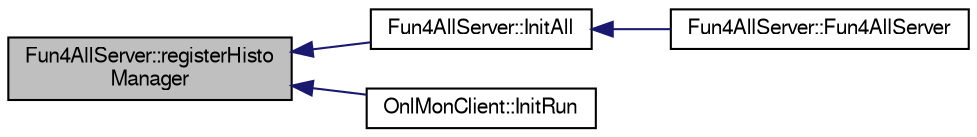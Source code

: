 digraph "Fun4AllServer::registerHistoManager"
{
  bgcolor="transparent";
  edge [fontname="FreeSans",fontsize="10",labelfontname="FreeSans",labelfontsize="10"];
  node [fontname="FreeSans",fontsize="10",shape=record];
  rankdir="LR";
  Node1 [label="Fun4AllServer::registerHisto\lManager",height=0.2,width=0.4,color="black", fillcolor="grey75", style="filled" fontcolor="black"];
  Node1 -> Node2 [dir="back",color="midnightblue",fontsize="10",style="solid",fontname="FreeSans"];
  Node2 [label="Fun4AllServer::InitAll",height=0.2,width=0.4,color="black",URL="$da/d29/classFun4AllServer.html#aa1939c3e2c3113cce0a6415103b4f5a5"];
  Node2 -> Node3 [dir="back",color="midnightblue",fontsize="10",style="solid",fontname="FreeSans"];
  Node3 [label="Fun4AllServer::Fun4AllServer",height=0.2,width=0.4,color="black",URL="$da/d29/classFun4AllServer.html#a90e27f05f0b2e8b6fe462387b14bfb92"];
  Node1 -> Node4 [dir="back",color="midnightblue",fontsize="10",style="solid",fontname="FreeSans"];
  Node4 [label="OnlMonClient::InitRun",height=0.2,width=0.4,color="black",URL="$d9/d62/classOnlMonClient.html#a8eec0bd29f49d0ba659e332dee888a4c"];
}
